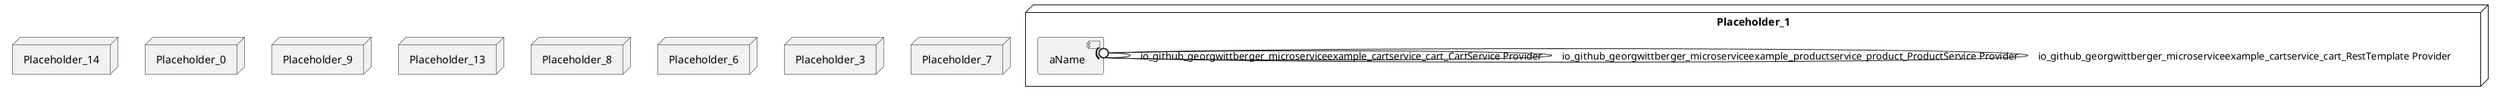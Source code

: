 @startuml
skinparam fixCircleLabelOverlapping true
node Placeholder_1 {
[aName] [[georgwittberger-apache-spring-boot-microservice-example.system#_qRIZybtpEe6CcbLzjuQx_A]]
}
node Placeholder_14 {
[aName] [[georgwittberger-apache-spring-boot-microservice-example.system#_qRIZybtpEe6CcbLzjuQx_A]]
}
node Placeholder_0 {
[aName] [[georgwittberger-apache-spring-boot-microservice-example.system#_qRIZybtpEe6CcbLzjuQx_A]]
}
node Placeholder_9 {
[aName] [[georgwittberger-apache-spring-boot-microservice-example.system#_qRIZybtpEe6CcbLzjuQx_A]]
}
node Placeholder_13 {
[aName] [[georgwittberger-apache-spring-boot-microservice-example.system#_qRIZybtpEe6CcbLzjuQx_A]]
}
node Placeholder_8 {
[aName] [[georgwittberger-apache-spring-boot-microservice-example.system#_qRIZybtpEe6CcbLzjuQx_A]]
}
node Placeholder_6 {
[aName] [[georgwittberger-apache-spring-boot-microservice-example.system#_qRIZybtpEe6CcbLzjuQx_A]]
}
node Placeholder_3 {
[aName] [[georgwittberger-apache-spring-boot-microservice-example.system#_qRIZybtpEe6CcbLzjuQx_A]]
}
node Placeholder_7 {
[aName] [[georgwittberger-apache-spring-boot-microservice-example.system#_qRIZybtpEe6CcbLzjuQx_A]]
}
[aName] -(0- [aName] : io_github_georgwittberger_microserviceexample_cartservice_cart_CartService Provider
[aName] -(0- [aName] : io_github_georgwittberger_microserviceexample_productservice_product_ProductService Provider
[aName] -(0- [aName] : io_github_georgwittberger_microserviceexample_cartservice_cart_RestTemplate Provider

@enduml
